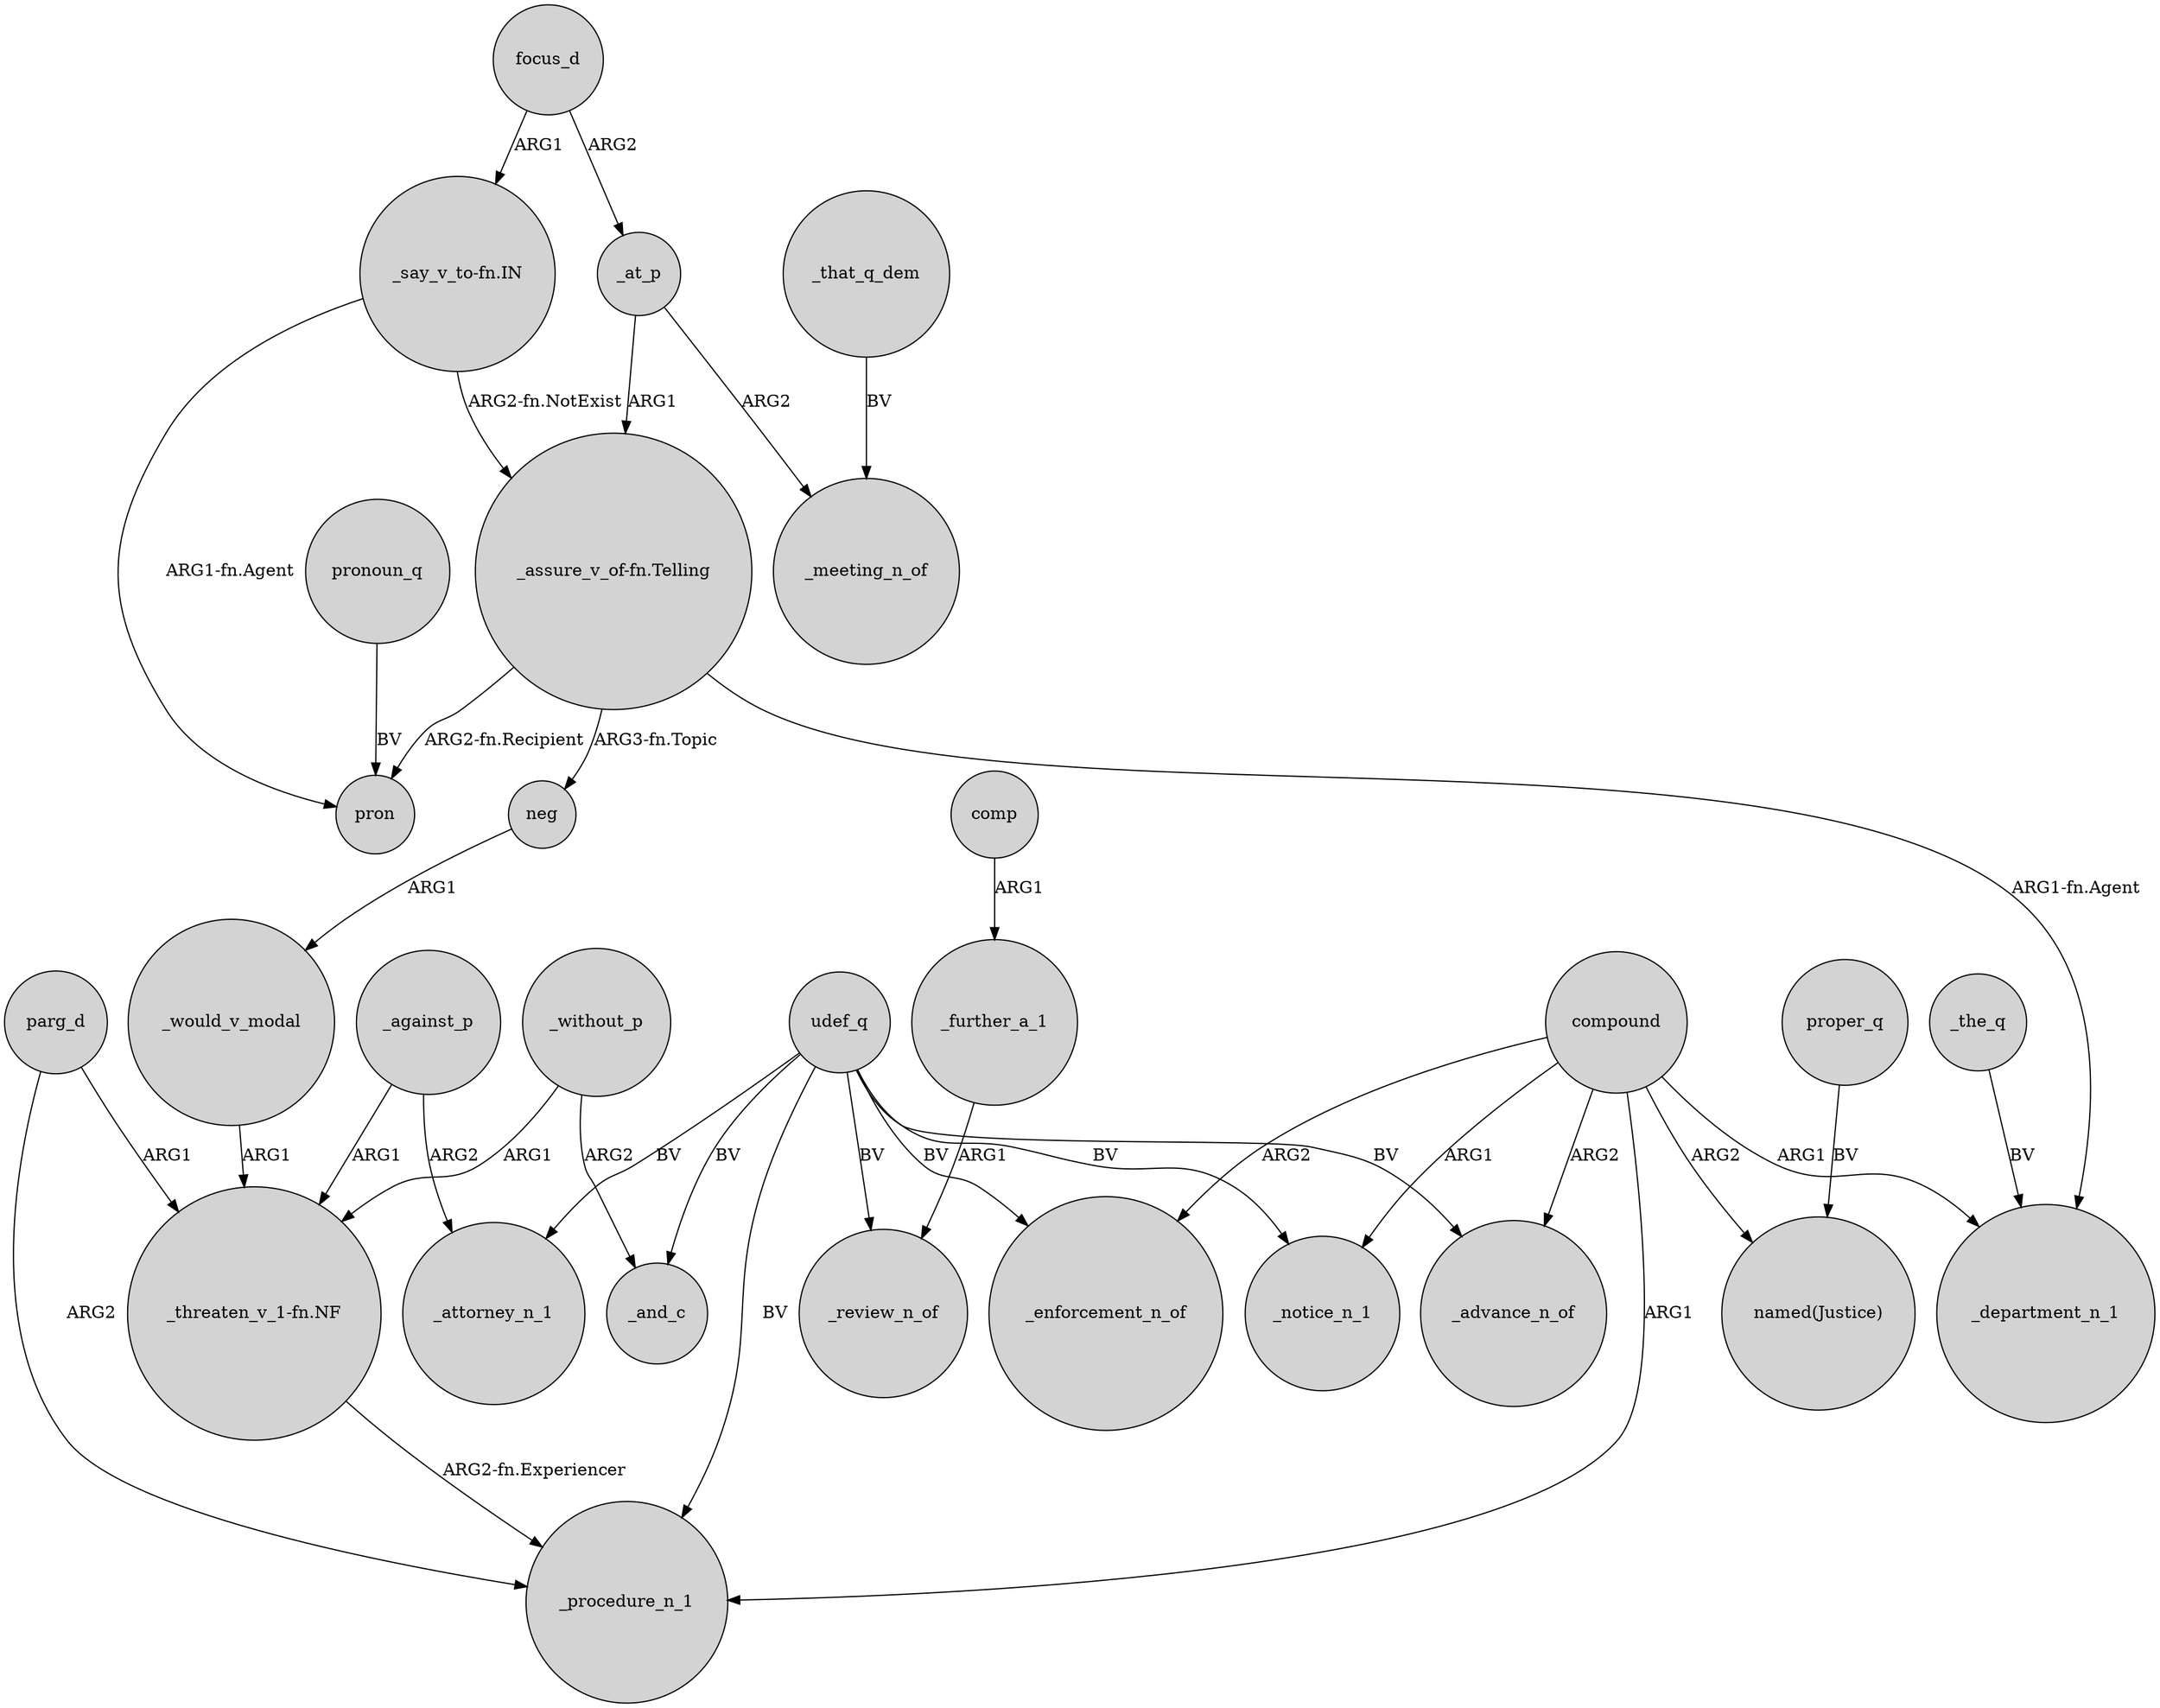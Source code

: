 digraph {
	node [shape=circle style=filled]
	"_say_v_to-fn.IN" -> "_assure_v_of-fn.Telling" [label="ARG2-fn.NotExist"]
	neg -> _would_v_modal [label=ARG1]
	udef_q -> _advance_n_of [label=BV]
	parg_d -> "_threaten_v_1-fn.NF" [label=ARG1]
	udef_q -> _procedure_n_1 [label=BV]
	_against_p -> _attorney_n_1 [label=ARG2]
	compound -> _enforcement_n_of [label=ARG2]
	_without_p -> _and_c [label=ARG2]
	compound -> _department_n_1 [label=ARG1]
	"_threaten_v_1-fn.NF" -> _procedure_n_1 [label="ARG2-fn.Experiencer"]
	udef_q -> _review_n_of [label=BV]
	focus_d -> _at_p [label=ARG2]
	_against_p -> "_threaten_v_1-fn.NF" [label=ARG1]
	_further_a_1 -> _review_n_of [label=ARG1]
	_the_q -> _department_n_1 [label=BV]
	_would_v_modal -> "_threaten_v_1-fn.NF" [label=ARG1]
	_at_p -> "_assure_v_of-fn.Telling" [label=ARG1]
	_without_p -> "_threaten_v_1-fn.NF" [label=ARG1]
	_at_p -> _meeting_n_of [label=ARG2]
	pronoun_q -> pron [label=BV]
	_that_q_dem -> _meeting_n_of [label=BV]
	udef_q -> _attorney_n_1 [label=BV]
	proper_q -> "named(Justice)" [label=BV]
	comp -> _further_a_1 [label=ARG1]
	compound -> _notice_n_1 [label=ARG1]
	compound -> "named(Justice)" [label=ARG2]
	"_assure_v_of-fn.Telling" -> _department_n_1 [label="ARG1-fn.Agent"]
	"_assure_v_of-fn.Telling" -> pron [label="ARG2-fn.Recipient"]
	udef_q -> _enforcement_n_of [label=BV]
	"_say_v_to-fn.IN" -> pron [label="ARG1-fn.Agent"]
	"_assure_v_of-fn.Telling" -> neg [label="ARG3-fn.Topic"]
	compound -> _procedure_n_1 [label=ARG1]
	udef_q -> _notice_n_1 [label=BV]
	compound -> _advance_n_of [label=ARG2]
	parg_d -> _procedure_n_1 [label=ARG2]
	udef_q -> _and_c [label=BV]
	focus_d -> "_say_v_to-fn.IN" [label=ARG1]
}

